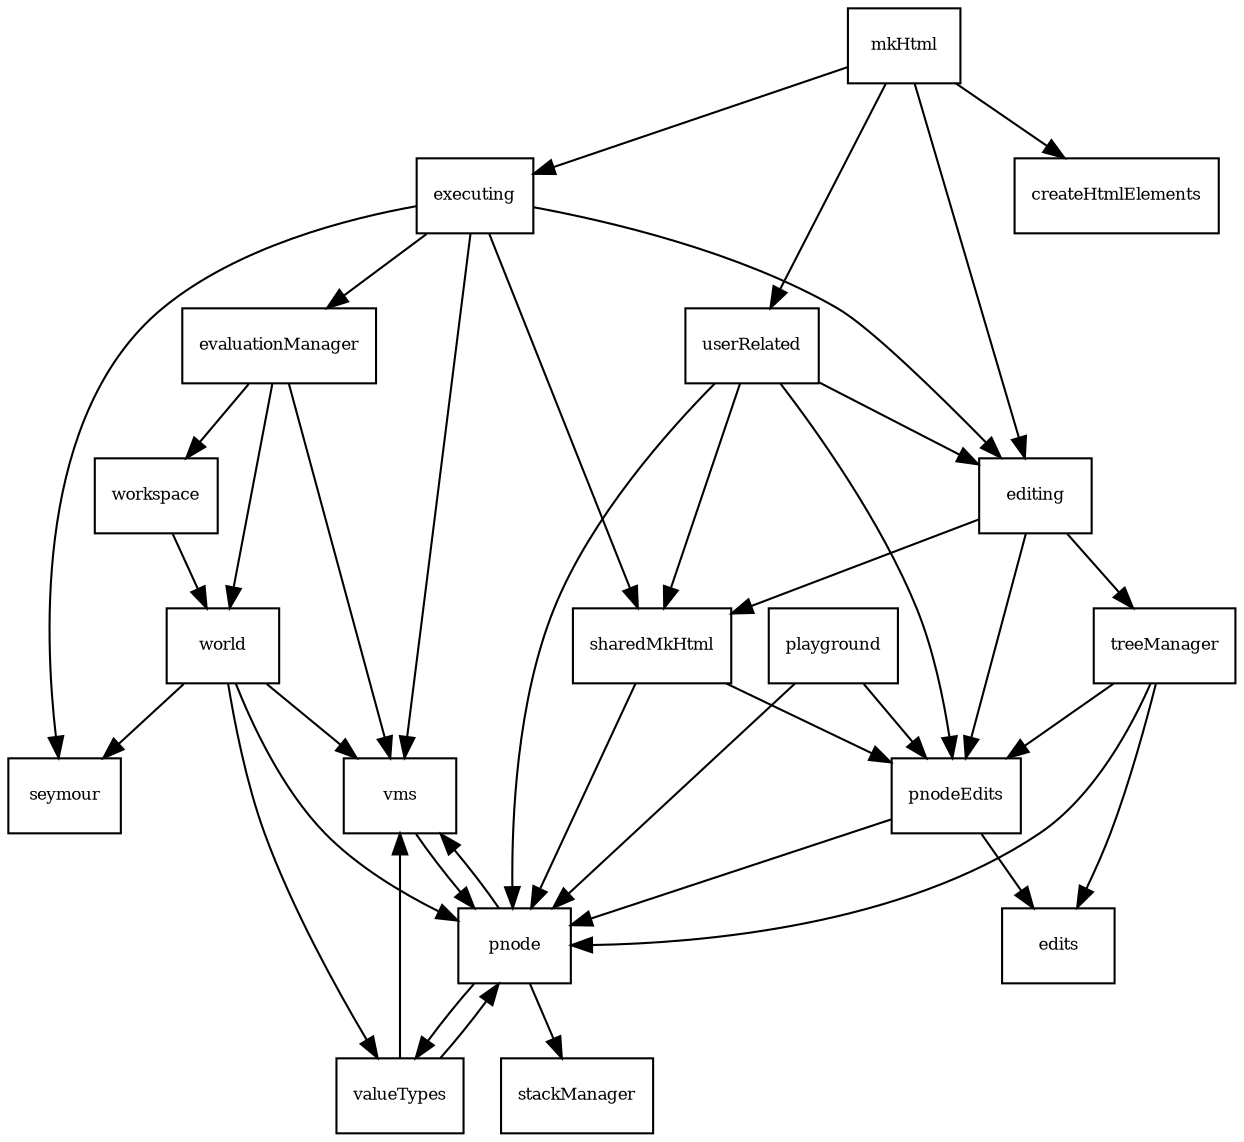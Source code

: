 digraph Depends {

   gsize="8,6"; ratio=fill;
   node[fontsize=8, shape=rectangle];

   //edits -> assert ;
   //edits -> collections ;

   evaluationManager -> vms ;
   evaluationManager -> workspace ;
   evaluationManager -> world ;

   editing -> sharedMkHtml ;
   editing -> pnodeEdits ;
   editing -> treeManager ;

   executing -> sharedMkHtml ;
   executing -> editing ;
   executing -> evaluationManager ;
   executing -> seymour ;
   executing -> vms ;


   mkHtml -> createHtmlElements ;
   mkHtml -> executing ;
   mkHtml -> editing ;
   mkHtml -> userRelated ;

   //pageManipulation -> assert ;
   //pageManipulation -> collections ;

   //playground -> assert ;
   //playground -> collections ;
   playground -> pnode ;
   playground -> pnodeEdits ;

   //pnode -> assert ;
   //pnode -> collections ;
   pnode -> stackManager ;
   pnode -> valueTypes ;
   pnode -> vms ;

   //pnodeEdits -> assert ;
   //pnodeEdits -> collections ;
   pnodeEdits -> edits ;
   pnodeEdits -> pnode ;

   sharedMkHtml -> pnode ;
   sharedMkHtml -> pnodeEdits ;

   //treeManager -> asssert ;
   //treeManager -> collections ;
   treeManager -> edits ;
   treeManager -> pnode ;
   treeManager -> pnodeEdits ;

   userRelated -> editing ;
   userRelated -> pnodeEdits ;
   userRelated -> pnode ;
   userRelated -> sharedMkHtml ;
   
   //turtleTest -> seymour ;

   //valueTypes -> assert ;
   //valueTypes -> collections ;
   valueTypes -> pnode ;
   valueTypes -> vms ;

   //vms -> assert ;
   //vms -> collections ;
   vms -> pnode ;

   workspace -> world ;

   //world -> assert ;
   //world -> collections ;
   world -> pnode ;
   world -> seymour ;
   world -> valueTypes ;
   world -> vms ;
}
